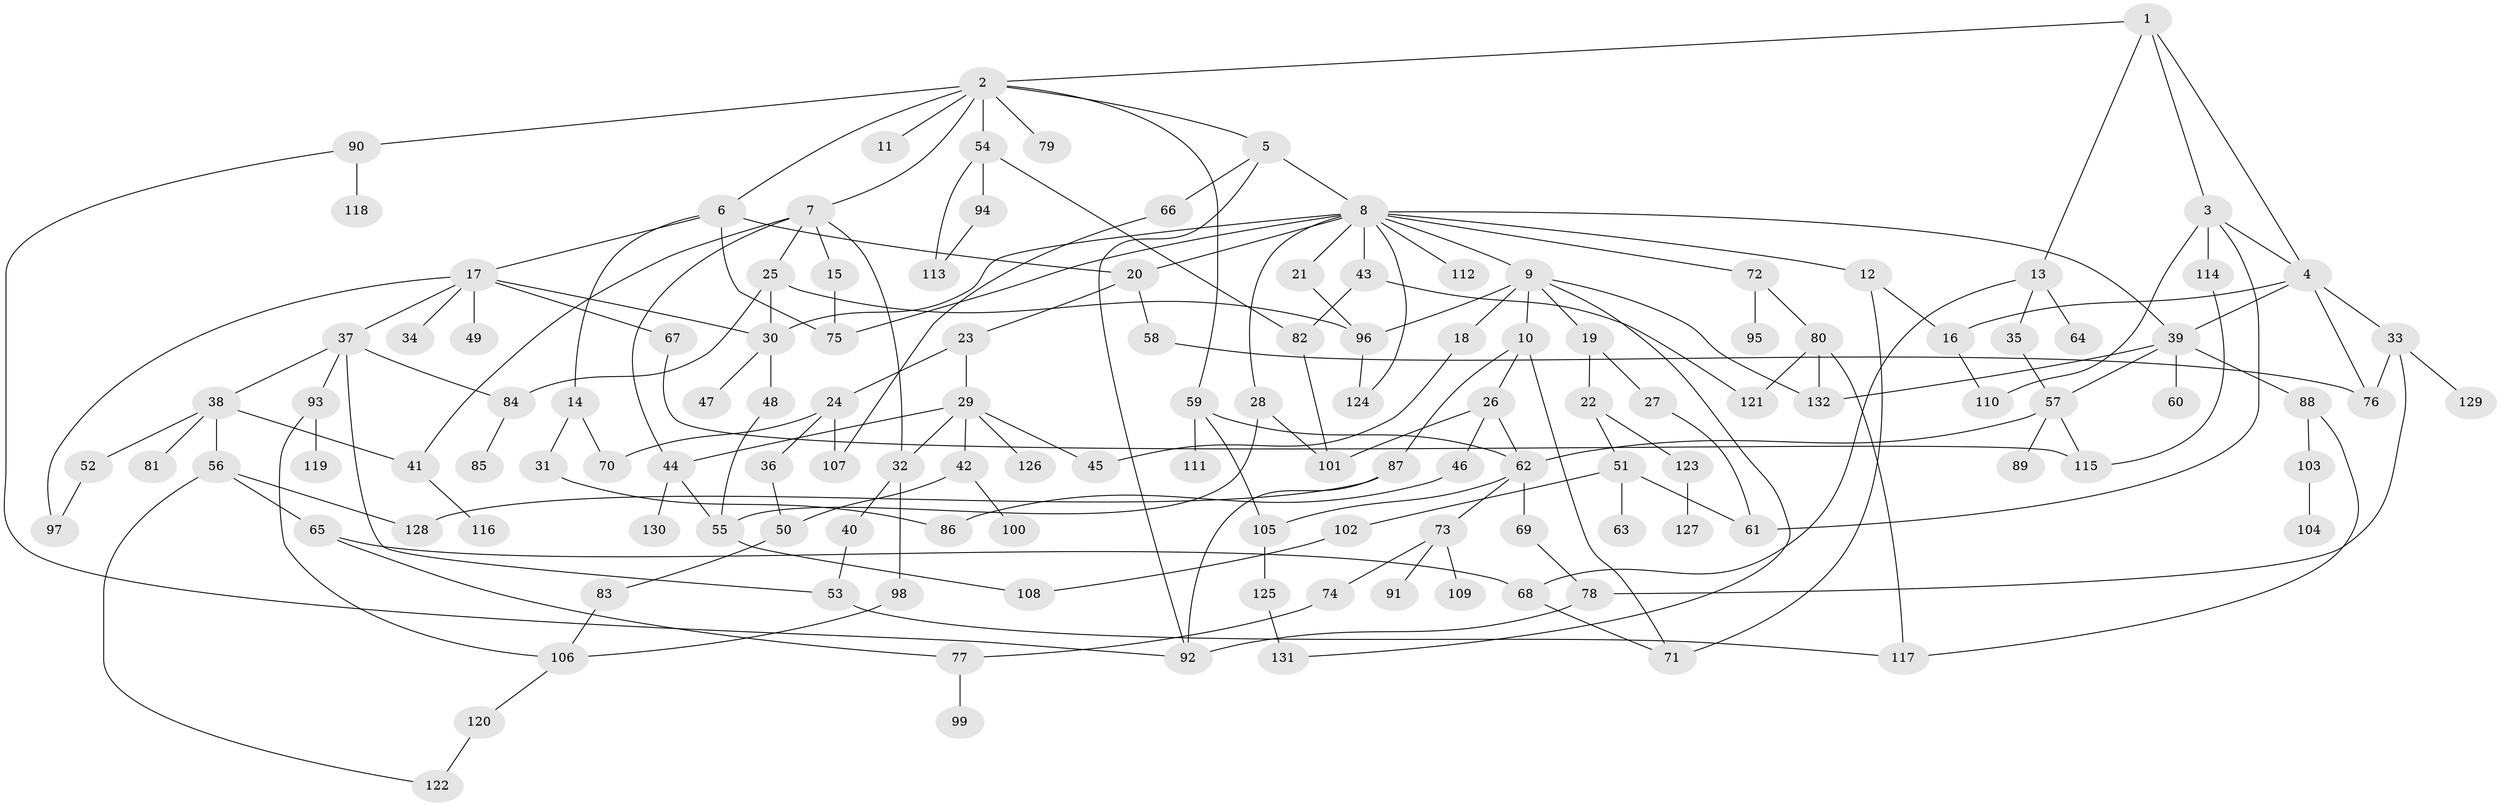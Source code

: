 // Generated by graph-tools (version 1.1) at 2025/42/03/09/25 04:42:41]
// undirected, 132 vertices, 189 edges
graph export_dot {
graph [start="1"]
  node [color=gray90,style=filled];
  1;
  2;
  3;
  4;
  5;
  6;
  7;
  8;
  9;
  10;
  11;
  12;
  13;
  14;
  15;
  16;
  17;
  18;
  19;
  20;
  21;
  22;
  23;
  24;
  25;
  26;
  27;
  28;
  29;
  30;
  31;
  32;
  33;
  34;
  35;
  36;
  37;
  38;
  39;
  40;
  41;
  42;
  43;
  44;
  45;
  46;
  47;
  48;
  49;
  50;
  51;
  52;
  53;
  54;
  55;
  56;
  57;
  58;
  59;
  60;
  61;
  62;
  63;
  64;
  65;
  66;
  67;
  68;
  69;
  70;
  71;
  72;
  73;
  74;
  75;
  76;
  77;
  78;
  79;
  80;
  81;
  82;
  83;
  84;
  85;
  86;
  87;
  88;
  89;
  90;
  91;
  92;
  93;
  94;
  95;
  96;
  97;
  98;
  99;
  100;
  101;
  102;
  103;
  104;
  105;
  106;
  107;
  108;
  109;
  110;
  111;
  112;
  113;
  114;
  115;
  116;
  117;
  118;
  119;
  120;
  121;
  122;
  123;
  124;
  125;
  126;
  127;
  128;
  129;
  130;
  131;
  132;
  1 -- 2;
  1 -- 3;
  1 -- 4;
  1 -- 13;
  2 -- 5;
  2 -- 6;
  2 -- 7;
  2 -- 11;
  2 -- 54;
  2 -- 59;
  2 -- 79;
  2 -- 90;
  3 -- 61;
  3 -- 110;
  3 -- 114;
  3 -- 4;
  4 -- 16;
  4 -- 33;
  4 -- 39;
  4 -- 76;
  5 -- 8;
  5 -- 66;
  5 -- 92;
  6 -- 14;
  6 -- 17;
  6 -- 20;
  6 -- 75;
  7 -- 15;
  7 -- 25;
  7 -- 41;
  7 -- 32;
  7 -- 44;
  8 -- 9;
  8 -- 12;
  8 -- 20;
  8 -- 21;
  8 -- 28;
  8 -- 30;
  8 -- 43;
  8 -- 72;
  8 -- 112;
  8 -- 124;
  8 -- 75;
  8 -- 39;
  9 -- 10;
  9 -- 18;
  9 -- 19;
  9 -- 131;
  9 -- 132;
  9 -- 96;
  10 -- 26;
  10 -- 87;
  10 -- 71;
  12 -- 16;
  12 -- 71;
  13 -- 35;
  13 -- 64;
  13 -- 68;
  14 -- 31;
  14 -- 70;
  15 -- 75;
  16 -- 110;
  17 -- 34;
  17 -- 37;
  17 -- 49;
  17 -- 67;
  17 -- 30;
  17 -- 97;
  18 -- 45;
  19 -- 22;
  19 -- 27;
  20 -- 23;
  20 -- 58;
  21 -- 96;
  22 -- 51;
  22 -- 123;
  23 -- 24;
  23 -- 29;
  24 -- 36;
  24 -- 70;
  24 -- 107;
  25 -- 96;
  25 -- 84;
  25 -- 30;
  26 -- 46;
  26 -- 62;
  26 -- 101;
  27 -- 61;
  28 -- 55;
  28 -- 101;
  29 -- 32;
  29 -- 42;
  29 -- 44;
  29 -- 45;
  29 -- 126;
  30 -- 47;
  30 -- 48;
  31 -- 86;
  32 -- 40;
  32 -- 98;
  33 -- 129;
  33 -- 78;
  33 -- 76;
  35 -- 57;
  36 -- 50;
  37 -- 38;
  37 -- 53;
  37 -- 84;
  37 -- 93;
  38 -- 41;
  38 -- 52;
  38 -- 56;
  38 -- 81;
  39 -- 60;
  39 -- 88;
  39 -- 132;
  39 -- 57;
  40 -- 53;
  41 -- 116;
  42 -- 100;
  42 -- 50;
  43 -- 121;
  43 -- 82;
  44 -- 130;
  44 -- 55;
  46 -- 86;
  48 -- 55;
  50 -- 83;
  51 -- 63;
  51 -- 102;
  51 -- 61;
  52 -- 97;
  53 -- 117;
  54 -- 82;
  54 -- 94;
  54 -- 113;
  55 -- 108;
  56 -- 65;
  56 -- 128;
  56 -- 122;
  57 -- 89;
  57 -- 115;
  57 -- 62;
  58 -- 76;
  59 -- 62;
  59 -- 105;
  59 -- 111;
  62 -- 69;
  62 -- 73;
  62 -- 105;
  65 -- 77;
  65 -- 68;
  66 -- 107;
  67 -- 115;
  68 -- 71;
  69 -- 78;
  72 -- 80;
  72 -- 95;
  73 -- 74;
  73 -- 91;
  73 -- 109;
  74 -- 77;
  77 -- 99;
  78 -- 92;
  80 -- 121;
  80 -- 117;
  80 -- 132;
  82 -- 101;
  83 -- 106;
  84 -- 85;
  87 -- 128;
  87 -- 92;
  88 -- 103;
  88 -- 117;
  90 -- 118;
  90 -- 92;
  93 -- 106;
  93 -- 119;
  94 -- 113;
  96 -- 124;
  98 -- 106;
  102 -- 108;
  103 -- 104;
  105 -- 125;
  106 -- 120;
  114 -- 115;
  120 -- 122;
  123 -- 127;
  125 -- 131;
}
